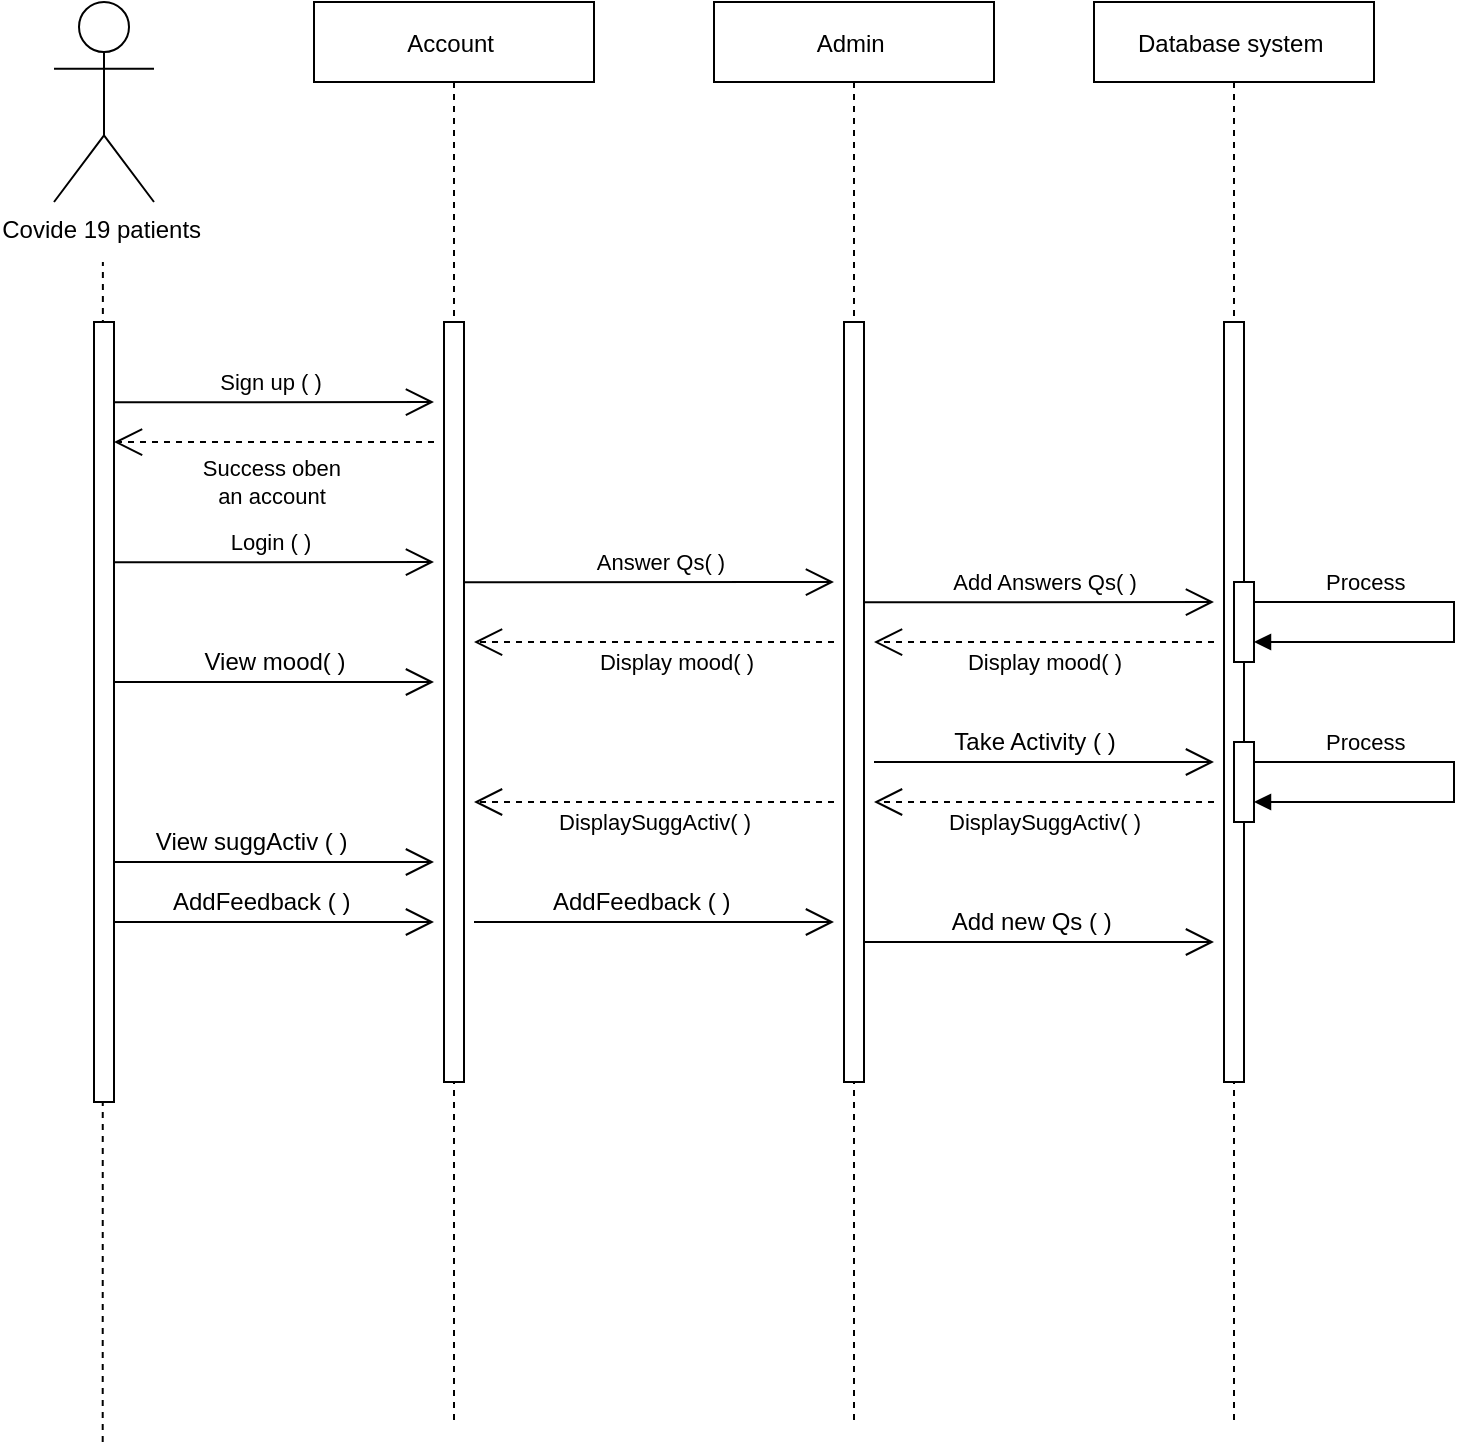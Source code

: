 <mxfile version="15.8.3" type="github">
  <diagram id="kgpKYQtTHZ0yAKxKKP6v" name="Page-1">
    <mxGraphModel dx="886" dy="1455" grid="1" gridSize="10" guides="1" tooltips="1" connect="1" arrows="1" fold="1" page="1" pageScale="1" pageWidth="850" pageHeight="1100" math="0" shadow="0">
      <root>
        <mxCell id="0" />
        <mxCell id="1" parent="0" />
        <mxCell id="_f1RbuLWEJ0joPGijHF--23" value="Database system " style="shape=umlLifeline;perimeter=lifelinePerimeter;container=1;collapsible=0;recursiveResize=0;rounded=0;shadow=0;strokeWidth=1;" vertex="1" parent="1">
          <mxGeometry x="560" y="80" width="140" height="710" as="geometry" />
        </mxCell>
        <mxCell id="_f1RbuLWEJ0joPGijHF--24" value="" style="points=[];perimeter=orthogonalPerimeter;rounded=0;shadow=0;strokeWidth=1;" vertex="1" parent="_f1RbuLWEJ0joPGijHF--23">
          <mxGeometry x="65" y="160" width="10" height="380" as="geometry" />
        </mxCell>
        <mxCell id="_f1RbuLWEJ0joPGijHF--59" value="" style="html=1;points=[];perimeter=orthogonalPerimeter;labelBorderColor=none;" vertex="1" parent="_f1RbuLWEJ0joPGijHF--23">
          <mxGeometry x="70" y="290" width="10" height="40" as="geometry" />
        </mxCell>
        <mxCell id="_f1RbuLWEJ0joPGijHF--74" value="" style="html=1;points=[];perimeter=orthogonalPerimeter;labelBorderColor=none;" vertex="1" parent="_f1RbuLWEJ0joPGijHF--23">
          <mxGeometry x="70" y="370" width="10" height="40" as="geometry" />
        </mxCell>
        <mxCell id="_f1RbuLWEJ0joPGijHF--78" value="DisplaySuggActiv( )" style="endArrow=open;endSize=12;dashed=1;html=1;rounded=0;" edge="1" parent="_f1RbuLWEJ0joPGijHF--23">
          <mxGeometry x="0.0" y="10" width="160" relative="1" as="geometry">
            <mxPoint x="60" y="400" as="sourcePoint" />
            <mxPoint x="-110" y="400" as="targetPoint" />
            <Array as="points" />
            <mxPoint as="offset" />
          </mxGeometry>
        </mxCell>
        <mxCell id="_f1RbuLWEJ0joPGijHF--62" value="Display mood( )" style="endArrow=open;endSize=12;dashed=1;html=1;rounded=0;entryX=1;entryY=0.154;entryDx=0;entryDy=0;entryPerimeter=0;" edge="1" parent="_f1RbuLWEJ0joPGijHF--23">
          <mxGeometry x="0.0" y="10" width="160" relative="1" as="geometry">
            <mxPoint x="60" y="320" as="sourcePoint" />
            <mxPoint x="-110" y="320.06" as="targetPoint" />
            <Array as="points" />
            <mxPoint as="offset" />
          </mxGeometry>
        </mxCell>
        <mxCell id="_f1RbuLWEJ0joPGijHF--94" value="" style="endArrow=open;endFill=1;endSize=12;html=1;rounded=0;" edge="1" parent="_f1RbuLWEJ0joPGijHF--23">
          <mxGeometry width="160" relative="1" as="geometry">
            <mxPoint x="-120" y="470" as="sourcePoint" />
            <mxPoint x="60" y="470" as="targetPoint" />
            <Array as="points">
              <mxPoint x="-30" y="470" />
            </Array>
          </mxGeometry>
        </mxCell>
        <mxCell id="3nuBFxr9cyL0pnOWT2aG-5" value="Admin " style="shape=umlLifeline;perimeter=lifelinePerimeter;container=1;collapsible=0;recursiveResize=0;rounded=0;shadow=0;strokeWidth=1;" parent="1" vertex="1">
          <mxGeometry x="370" y="80" width="140" height="710" as="geometry" />
        </mxCell>
        <mxCell id="3nuBFxr9cyL0pnOWT2aG-6" value="" style="points=[];perimeter=orthogonalPerimeter;rounded=0;shadow=0;strokeWidth=1;" parent="3nuBFxr9cyL0pnOWT2aG-5" vertex="1">
          <mxGeometry x="65" y="160" width="10" height="380" as="geometry" />
        </mxCell>
        <mxCell id="_f1RbuLWEJ0joPGijHF--51" value="" style="endArrow=open;endFill=1;endSize=12;html=1;rounded=0;exitX=1;exitY=0.103;exitDx=0;exitDy=0;exitPerimeter=0;" edge="1" parent="3nuBFxr9cyL0pnOWT2aG-5">
          <mxGeometry width="160" relative="1" as="geometry">
            <mxPoint x="75" y="300.17" as="sourcePoint" />
            <mxPoint x="250" y="300" as="targetPoint" />
            <Array as="points" />
          </mxGeometry>
        </mxCell>
        <mxCell id="_f1RbuLWEJ0joPGijHF--52" value="Add Answers Qs( )" style="edgeLabel;html=1;align=center;verticalAlign=middle;resizable=0;points=[];" vertex="1" connectable="0" parent="_f1RbuLWEJ0joPGijHF--51">
          <mxGeometry x="0.549" y="-7" relative="1" as="geometry">
            <mxPoint x="-46" y="-17" as="offset" />
          </mxGeometry>
        </mxCell>
        <mxCell id="_f1RbuLWEJ0joPGijHF--18" value="" style="endArrow=none;dashed=1;html=1;rounded=0;" edge="1" parent="1">
          <mxGeometry width="50" height="50" relative="1" as="geometry">
            <mxPoint x="64.35" y="800" as="sourcePoint" />
            <mxPoint x="64.44" y="210" as="targetPoint" />
          </mxGeometry>
        </mxCell>
        <mxCell id="_f1RbuLWEJ0joPGijHF--1" value="Covide 19 patients&amp;nbsp;" style="shape=umlActor;verticalLabelPosition=bottom;verticalAlign=top;html=1;outlineConnect=0;" vertex="1" parent="1">
          <mxGeometry x="40" y="80" width="50" height="100" as="geometry" />
        </mxCell>
        <mxCell id="_f1RbuLWEJ0joPGijHF--14" value="" style="html=1;points=[];perimeter=orthogonalPerimeter;labelBorderColor=none;" vertex="1" parent="1">
          <mxGeometry x="60" y="240" width="10" height="390" as="geometry" />
        </mxCell>
        <mxCell id="_f1RbuLWEJ0joPGijHF--25" value="Account " style="shape=umlLifeline;perimeter=lifelinePerimeter;container=1;collapsible=0;recursiveResize=0;rounded=0;shadow=0;strokeWidth=1;" vertex="1" parent="1">
          <mxGeometry x="170" y="80" width="140" height="710" as="geometry" />
        </mxCell>
        <mxCell id="_f1RbuLWEJ0joPGijHF--26" value="" style="points=[];perimeter=orthogonalPerimeter;rounded=0;shadow=0;strokeWidth=1;" vertex="1" parent="_f1RbuLWEJ0joPGijHF--25">
          <mxGeometry x="65" y="160" width="10" height="380" as="geometry" />
        </mxCell>
        <mxCell id="_f1RbuLWEJ0joPGijHF--49" value="" style="endArrow=open;endFill=1;endSize=12;html=1;rounded=0;exitX=1;exitY=0.103;exitDx=0;exitDy=0;exitPerimeter=0;" edge="1" parent="_f1RbuLWEJ0joPGijHF--25">
          <mxGeometry width="160" relative="1" as="geometry">
            <mxPoint x="75" y="290.17" as="sourcePoint" />
            <mxPoint x="260" y="290" as="targetPoint" />
            <Array as="points" />
          </mxGeometry>
        </mxCell>
        <mxCell id="_f1RbuLWEJ0joPGijHF--50" value="Answer Qs( )" style="edgeLabel;html=1;align=center;verticalAlign=middle;resizable=0;points=[];" vertex="1" connectable="0" parent="_f1RbuLWEJ0joPGijHF--49">
          <mxGeometry x="0.549" y="-7" relative="1" as="geometry">
            <mxPoint x="-46" y="-17" as="offset" />
          </mxGeometry>
        </mxCell>
        <mxCell id="_f1RbuLWEJ0joPGijHF--88" value="" style="endArrow=open;endFill=1;endSize=12;html=1;rounded=0;" edge="1" parent="_f1RbuLWEJ0joPGijHF--25">
          <mxGeometry width="160" relative="1" as="geometry">
            <mxPoint x="-100" y="460" as="sourcePoint" />
            <mxPoint x="60" y="460" as="targetPoint" />
            <Array as="points">
              <mxPoint x="-30" y="460" />
            </Array>
          </mxGeometry>
        </mxCell>
        <mxCell id="_f1RbuLWEJ0joPGijHF--40" value="" style="endArrow=open;endFill=1;endSize=12;html=1;rounded=0;exitX=1;exitY=0.103;exitDx=0;exitDy=0;exitPerimeter=0;" edge="1" parent="1" source="_f1RbuLWEJ0joPGijHF--14">
          <mxGeometry width="160" relative="1" as="geometry">
            <mxPoint x="80" y="280" as="sourcePoint" />
            <mxPoint x="230" y="280" as="targetPoint" />
            <Array as="points" />
          </mxGeometry>
        </mxCell>
        <mxCell id="_f1RbuLWEJ0joPGijHF--41" value="Sign up ( )" style="edgeLabel;html=1;align=center;verticalAlign=middle;resizable=0;points=[];" vertex="1" connectable="0" parent="_f1RbuLWEJ0joPGijHF--40">
          <mxGeometry x="0.549" y="-7" relative="1" as="geometry">
            <mxPoint x="-46" y="-17" as="offset" />
          </mxGeometry>
        </mxCell>
        <mxCell id="_f1RbuLWEJ0joPGijHF--42" value="Success oben&amp;nbsp;&lt;br&gt;an account&amp;nbsp;" style="endArrow=open;endSize=12;dashed=1;html=1;rounded=0;entryX=1;entryY=0.154;entryDx=0;entryDy=0;entryPerimeter=0;" edge="1" parent="1" target="_f1RbuLWEJ0joPGijHF--14">
          <mxGeometry x="0.0" y="20" width="160" relative="1" as="geometry">
            <mxPoint x="230" y="300" as="sourcePoint" />
            <mxPoint x="80" y="300" as="targetPoint" />
            <Array as="points">
              <mxPoint x="150" y="300" />
            </Array>
            <mxPoint as="offset" />
          </mxGeometry>
        </mxCell>
        <mxCell id="_f1RbuLWEJ0joPGijHF--47" value="" style="endArrow=open;endFill=1;endSize=12;html=1;rounded=0;exitX=1;exitY=0.103;exitDx=0;exitDy=0;exitPerimeter=0;" edge="1" parent="1">
          <mxGeometry width="160" relative="1" as="geometry">
            <mxPoint x="70" y="360.17" as="sourcePoint" />
            <mxPoint x="230" y="360.0" as="targetPoint" />
            <Array as="points" />
          </mxGeometry>
        </mxCell>
        <mxCell id="_f1RbuLWEJ0joPGijHF--48" value="Login ( )" style="edgeLabel;html=1;align=center;verticalAlign=middle;resizable=0;points=[];" vertex="1" connectable="0" parent="_f1RbuLWEJ0joPGijHF--47">
          <mxGeometry x="0.549" y="-7" relative="1" as="geometry">
            <mxPoint x="-46" y="-17" as="offset" />
          </mxGeometry>
        </mxCell>
        <mxCell id="_f1RbuLWEJ0joPGijHF--61" value="Process&amp;nbsp;" style="edgeStyle=orthogonalEdgeStyle;html=1;align=left;spacingLeft=2;endArrow=block;rounded=0;" edge="1" parent="1">
          <mxGeometry x="-0.714" y="10" relative="1" as="geometry">
            <mxPoint x="640" y="380" as="sourcePoint" />
            <Array as="points">
              <mxPoint x="740" y="380" />
              <mxPoint x="740" y="400" />
            </Array>
            <mxPoint x="640" y="400" as="targetPoint" />
            <mxPoint as="offset" />
          </mxGeometry>
        </mxCell>
        <mxCell id="_f1RbuLWEJ0joPGijHF--64" value="Display mood( )" style="endArrow=open;endSize=12;dashed=1;html=1;rounded=0;entryX=1;entryY=0.154;entryDx=0;entryDy=0;entryPerimeter=0;" edge="1" parent="1">
          <mxGeometry x="-0.125" y="10" width="160" relative="1" as="geometry">
            <mxPoint x="430" y="400" as="sourcePoint" />
            <mxPoint x="250" y="400.06" as="targetPoint" />
            <Array as="points">
              <mxPoint x="330" y="400" />
            </Array>
            <mxPoint as="offset" />
          </mxGeometry>
        </mxCell>
        <mxCell id="_f1RbuLWEJ0joPGijHF--65" value="" style="endArrow=open;endFill=1;endSize=12;html=1;rounded=0;" edge="1" parent="1">
          <mxGeometry width="160" relative="1" as="geometry">
            <mxPoint x="70" y="420" as="sourcePoint" />
            <mxPoint x="230" y="420" as="targetPoint" />
            <Array as="points">
              <mxPoint x="140" y="420" />
            </Array>
          </mxGeometry>
        </mxCell>
        <mxCell id="_f1RbuLWEJ0joPGijHF--66" value="View mood( )" style="text;html=1;align=center;verticalAlign=middle;resizable=0;points=[];autosize=1;strokeColor=none;fillColor=none;" vertex="1" parent="1">
          <mxGeometry x="105" y="400" width="90" height="20" as="geometry" />
        </mxCell>
        <mxCell id="_f1RbuLWEJ0joPGijHF--71" value="" style="endArrow=open;endFill=1;endSize=12;html=1;rounded=0;" edge="1" parent="1">
          <mxGeometry width="160" relative="1" as="geometry">
            <mxPoint x="450" y="460" as="sourcePoint" />
            <mxPoint x="620" y="460" as="targetPoint" />
          </mxGeometry>
        </mxCell>
        <mxCell id="_f1RbuLWEJ0joPGijHF--72" value="Take Activity ( )" style="text;html=1;align=center;verticalAlign=middle;resizable=0;points=[];autosize=1;strokeColor=none;fillColor=none;" vertex="1" parent="1">
          <mxGeometry x="480" y="440" width="100" height="20" as="geometry" />
        </mxCell>
        <mxCell id="_f1RbuLWEJ0joPGijHF--73" value="Process&amp;nbsp;" style="edgeStyle=orthogonalEdgeStyle;html=1;align=left;spacingLeft=2;endArrow=block;rounded=0;" edge="1" parent="1">
          <mxGeometry x="-0.714" y="10" relative="1" as="geometry">
            <mxPoint x="640" y="460" as="sourcePoint" />
            <Array as="points">
              <mxPoint x="740" y="460" />
              <mxPoint x="740" y="480" />
            </Array>
            <mxPoint x="640" y="480" as="targetPoint" />
            <mxPoint as="offset" />
          </mxGeometry>
        </mxCell>
        <mxCell id="_f1RbuLWEJ0joPGijHF--79" value="DisplaySuggActiv( )" style="endArrow=open;endSize=12;dashed=1;html=1;rounded=0;" edge="1" parent="1">
          <mxGeometry y="10" width="160" relative="1" as="geometry">
            <mxPoint x="430" y="480" as="sourcePoint" />
            <mxPoint x="250" y="480" as="targetPoint" />
            <Array as="points" />
            <mxPoint as="offset" />
          </mxGeometry>
        </mxCell>
        <mxCell id="_f1RbuLWEJ0joPGijHF--81" value="" style="endArrow=open;endFill=1;endSize=12;html=1;rounded=0;" edge="1" parent="1">
          <mxGeometry width="160" relative="1" as="geometry">
            <mxPoint x="70" y="510" as="sourcePoint" />
            <mxPoint x="230" y="510" as="targetPoint" />
            <Array as="points">
              <mxPoint x="140" y="510" />
            </Array>
          </mxGeometry>
        </mxCell>
        <mxCell id="_f1RbuLWEJ0joPGijHF--82" value="View suggActiv ( )&amp;nbsp;" style="text;html=1;align=center;verticalAlign=middle;resizable=0;points=[];autosize=1;strokeColor=none;fillColor=none;" vertex="1" parent="1">
          <mxGeometry x="85" y="490" width="110" height="20" as="geometry" />
        </mxCell>
        <mxCell id="_f1RbuLWEJ0joPGijHF--89" value="" style="endArrow=open;endFill=1;endSize=12;html=1;rounded=0;" edge="1" parent="1">
          <mxGeometry width="160" relative="1" as="geometry">
            <mxPoint x="250" y="540" as="sourcePoint" />
            <mxPoint x="430" y="540" as="targetPoint" />
            <Array as="points">
              <mxPoint x="340" y="540" />
              <mxPoint x="390" y="540" />
              <mxPoint x="380" y="540" />
            </Array>
          </mxGeometry>
        </mxCell>
        <mxCell id="_f1RbuLWEJ0joPGijHF--91" value="AddFeedback ( )&amp;nbsp;" style="text;html=1;align=center;verticalAlign=middle;resizable=0;points=[];autosize=1;strokeColor=none;fillColor=none;" vertex="1" parent="1">
          <mxGeometry x="90" y="520" width="110" height="20" as="geometry" />
        </mxCell>
        <mxCell id="_f1RbuLWEJ0joPGijHF--93" value="&lt;span&gt;AddFeedback ( )&amp;nbsp;&lt;/span&gt;" style="text;html=1;align=center;verticalAlign=middle;resizable=0;points=[];autosize=1;strokeColor=none;fillColor=none;" vertex="1" parent="1">
          <mxGeometry x="280" y="520" width="110" height="20" as="geometry" />
        </mxCell>
        <mxCell id="_f1RbuLWEJ0joPGijHF--95" value="Add new Qs ( )&amp;nbsp;" style="text;html=1;align=center;verticalAlign=middle;resizable=0;points=[];autosize=1;strokeColor=none;fillColor=none;" vertex="1" parent="1">
          <mxGeometry x="480" y="530" width="100" height="20" as="geometry" />
        </mxCell>
      </root>
    </mxGraphModel>
  </diagram>
</mxfile>
